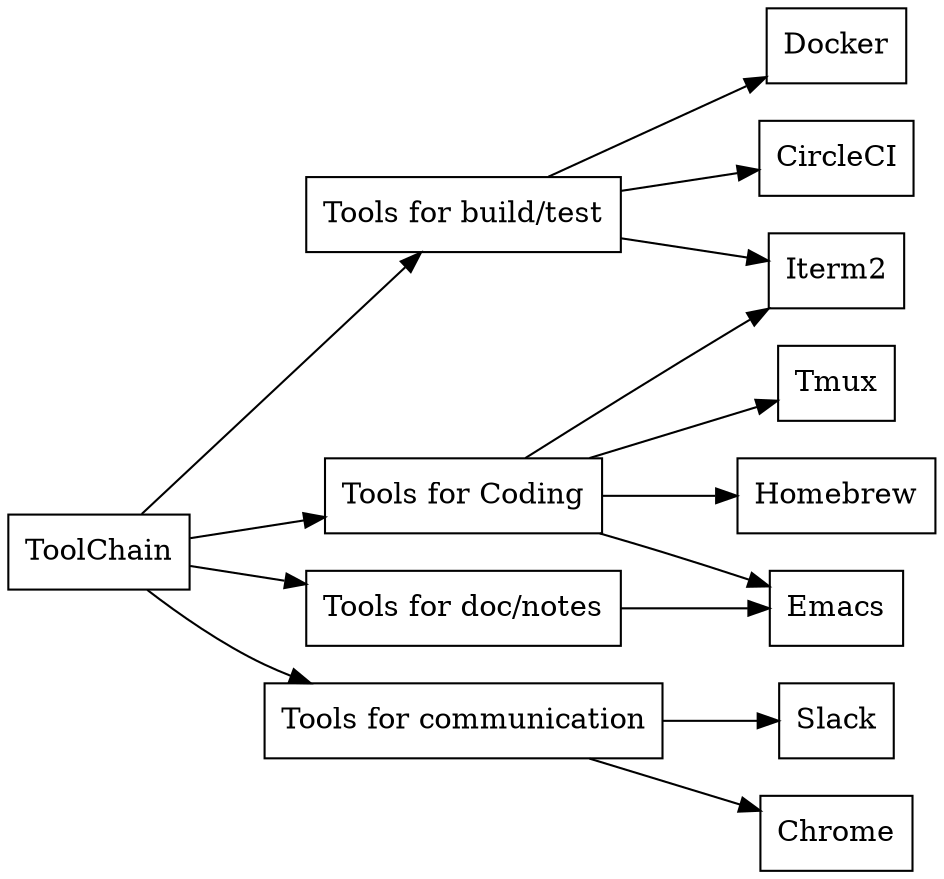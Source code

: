 digraph D {
	rankdir="LR"
	toolChain[label="ToolChain" shape="box"]
	coding [label="Tools for Coding" shape="box"]
	doc [label="Tools for doc/notes" shape="box"]	
	build [label="Tools for build/test" shape="box"]
	communication [label="Tools for communication" shape="box"]

	Iterm2 [shape="box"]
	Tmux [shape="box"]
	Homebrew [shape="box"]
	Emacs [shape="box"]
	Docker [shape="box"]
	CircleCI [shape="box"]
	Slack [shape="box"]
	Chrome [shape="box"]


	
	toolChain -> coding
	toolChain -> doc
	toolChain -> build
	toolChain -> communication

	coding -> Emacs
	coding -> Iterm2
	coding -> Tmux
	coding -> Homebrew

	doc -> Emacs
	
	build -> Docker
	build -> CircleCI
	build -> Iterm2

	communication -> Slack
	communication -> Chrome
}
